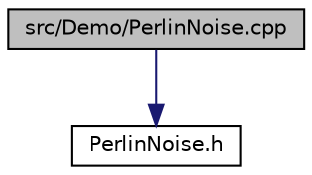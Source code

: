 digraph "src/Demo/PerlinNoise.cpp"
{
  edge [fontname="Helvetica",fontsize="10",labelfontname="Helvetica",labelfontsize="10"];
  node [fontname="Helvetica",fontsize="10",shape=record];
  Node1 [label="src/Demo/PerlinNoise.cpp",height=0.2,width=0.4,color="black", fillcolor="grey75", style="filled" fontcolor="black"];
  Node1 -> Node2 [color="midnightblue",fontsize="10",style="solid",fontname="Helvetica"];
  Node2 [label="PerlinNoise.h",height=0.2,width=0.4,color="black", fillcolor="white", style="filled",URL="$_demo_2_perlin_noise_8h.html"];
}
